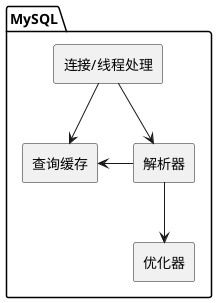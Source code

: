 @startuml

package "MySQL" {
rectangle "连接/线程处理" as conn
rectangle "查询缓存" as squ
rectangle "解析器" as ana
ana -left-> squ
conn --> squ
conn --> ana
rectangle "优化器" as tun
ana --> tun
}

@enduml